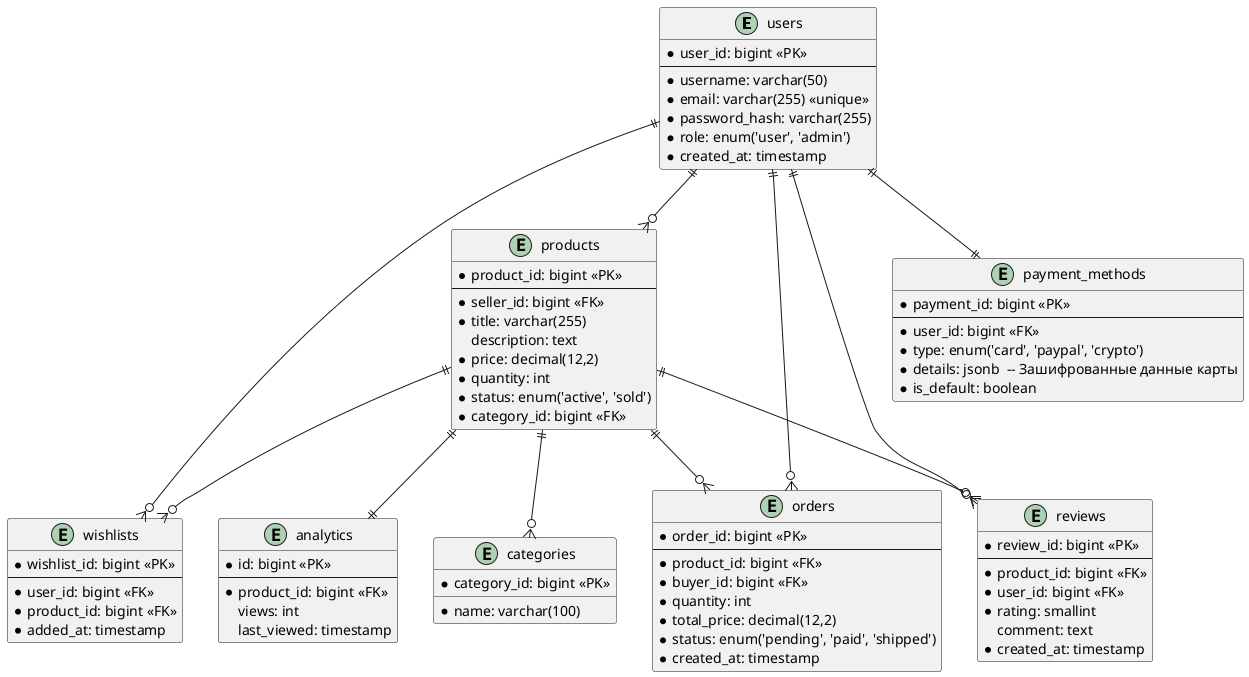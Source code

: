 @startuml ecommerce_db_fixed

entity users {
  * user_id: bigint <<PK>>
  --
  * username: varchar(50)
  * email: varchar(255) <<unique>>
  * password_hash: varchar(255)
  * role: enum('user', 'admin')
  * created_at: timestamp
}

entity wishlists {
  * wishlist_id: bigint <<PK>>
  --
  * user_id: bigint <<FK>>
  * product_id: bigint <<FK>>
  * added_at: timestamp
}

entity payment_methods {
  * payment_id: bigint <<PK>>
  --
  * user_id: bigint <<FK>>
  * type: enum('card', 'paypal', 'crypto')
  * details: jsonb  -- Зашифрованные данные карты
  * is_default: boolean
}

entity products {
  * product_id: bigint <<PK>>
  --
  * seller_id: bigint <<FK>>
  * title: varchar(255)
  description: text
  * price: decimal(12,2)
  * quantity: int
  * status: enum('active', 'sold')
  * category_id: bigint <<FK>>
}

entity categories {
  * category_id: bigint <<PK>>
  * name: varchar(100)
}

entity orders {
  * order_id: bigint <<PK>>
  --
  * product_id: bigint <<FK>>
  * buyer_id: bigint <<FK>>
  * quantity: int
  * total_price: decimal(12,2)
  * status: enum('pending', 'paid', 'shipped')
  * created_at: timestamp
}

entity reviews {
  * review_id: bigint <<PK>>
  --
  * product_id: bigint <<FK>>
  * user_id: bigint <<FK>>
  * rating: smallint
  comment: text
  * created_at: timestamp
}

entity analytics {
  * id: bigint <<PK>>
  --
  * product_id: bigint <<FK>>
  views: int
  last_viewed: timestamp
}

' Связи
users ||--o{ orders 
users ||--o{ products
products ||--o{ orders
products ||--o{ reviews
products ||--|| analytics
users ||--o{ reviews
users ||--o{ wishlists
products ||--o{ wishlists
users ||--|| payment_methods
products ||--o{ categories

@enduml
